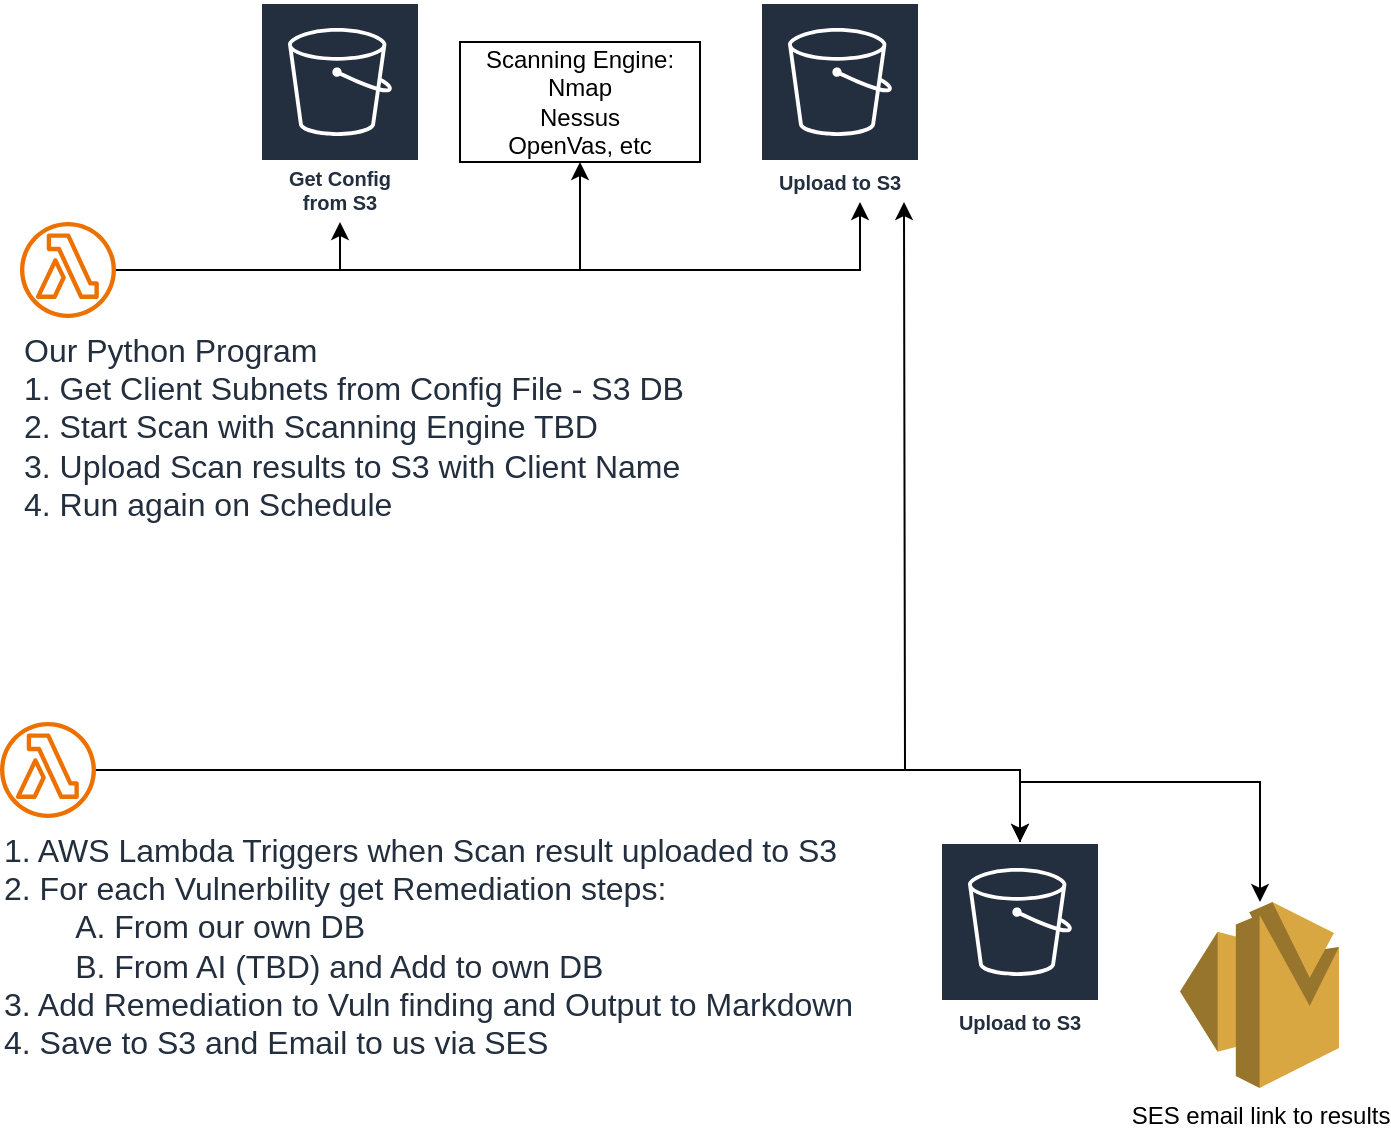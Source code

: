 <mxfile version="23.1.2" type="github">
  <diagram name="Page-1" id="qpEaUm2b9jLKQRohAXYj">
    <mxGraphModel dx="918" dy="614" grid="1" gridSize="10" guides="1" tooltips="1" connect="1" arrows="1" fold="1" page="1" pageScale="1" pageWidth="850" pageHeight="1100" math="0" shadow="0">
      <root>
        <mxCell id="0" />
        <mxCell id="1" parent="0" />
        <mxCell id="An3vtErgmfCBsxDeehYe-3" value="Scanning Engine:&lt;br&gt;Nmap&lt;br&gt;Nessus&lt;br&gt;OpenVas, etc" style="rounded=0;whiteSpace=wrap;html=1;" vertex="1" parent="1">
          <mxGeometry x="350" y="150" width="120" height="60" as="geometry" />
        </mxCell>
        <mxCell id="An3vtErgmfCBsxDeehYe-5" style="edgeStyle=orthogonalEdgeStyle;rounded=0;orthogonalLoop=1;jettySize=auto;html=1;" edge="1" parent="1" source="An3vtErgmfCBsxDeehYe-4" target="An3vtErgmfCBsxDeehYe-3">
          <mxGeometry relative="1" as="geometry" />
        </mxCell>
        <mxCell id="An3vtErgmfCBsxDeehYe-8" style="edgeStyle=orthogonalEdgeStyle;rounded=0;orthogonalLoop=1;jettySize=auto;html=1;" edge="1" parent="1" source="An3vtErgmfCBsxDeehYe-4" target="An3vtErgmfCBsxDeehYe-6">
          <mxGeometry relative="1" as="geometry">
            <Array as="points">
              <mxPoint x="290" y="264" />
            </Array>
          </mxGeometry>
        </mxCell>
        <mxCell id="An3vtErgmfCBsxDeehYe-9" style="edgeStyle=orthogonalEdgeStyle;rounded=0;orthogonalLoop=1;jettySize=auto;html=1;" edge="1" parent="1" source="An3vtErgmfCBsxDeehYe-4" target="An3vtErgmfCBsxDeehYe-7">
          <mxGeometry relative="1" as="geometry">
            <Array as="points">
              <mxPoint x="550" y="264" />
            </Array>
          </mxGeometry>
        </mxCell>
        <mxCell id="An3vtErgmfCBsxDeehYe-4" value="Our Python Program&lt;br style=&quot;font-size: 16px;&quot;&gt;1. Get Client Subnets from Config File - S3 DB&lt;br style=&quot;font-size: 16px;&quot;&gt;2. Start Scan with Scanning Engine TBD&lt;br style=&quot;font-size: 16px;&quot;&gt;3. Upload Scan results to S3 with Client Name&lt;br style=&quot;font-size: 16px;&quot;&gt;4. Run again on Schedule" style="sketch=0;outlineConnect=0;fontColor=#232F3E;gradientColor=none;fillColor=#ED7100;strokeColor=none;dashed=0;verticalLabelPosition=bottom;verticalAlign=top;align=left;html=1;fontSize=16;fontStyle=0;aspect=fixed;pointerEvents=1;shape=mxgraph.aws4.lambda_function;" vertex="1" parent="1">
          <mxGeometry x="130" y="240" width="48" height="48" as="geometry" />
        </mxCell>
        <mxCell id="An3vtErgmfCBsxDeehYe-6" value="Get Config from S3&lt;br&gt;" style="sketch=0;outlineConnect=0;fontColor=#232F3E;gradientColor=none;strokeColor=#ffffff;fillColor=#232F3E;dashed=0;verticalLabelPosition=middle;verticalAlign=bottom;align=center;html=1;whiteSpace=wrap;fontSize=10;fontStyle=1;spacing=3;shape=mxgraph.aws4.productIcon;prIcon=mxgraph.aws4.s3;" vertex="1" parent="1">
          <mxGeometry x="250" y="130" width="80" height="110" as="geometry" />
        </mxCell>
        <mxCell id="An3vtErgmfCBsxDeehYe-7" value="Upload to S3" style="sketch=0;outlineConnect=0;fontColor=#232F3E;gradientColor=none;strokeColor=#ffffff;fillColor=#232F3E;dashed=0;verticalLabelPosition=middle;verticalAlign=bottom;align=center;html=1;whiteSpace=wrap;fontSize=10;fontStyle=1;spacing=3;shape=mxgraph.aws4.productIcon;prIcon=mxgraph.aws4.s3;" vertex="1" parent="1">
          <mxGeometry x="500" y="130" width="80" height="100" as="geometry" />
        </mxCell>
        <mxCell id="An3vtErgmfCBsxDeehYe-12" style="edgeStyle=orthogonalEdgeStyle;rounded=0;orthogonalLoop=1;jettySize=auto;html=1;" edge="1" parent="1" source="An3vtErgmfCBsxDeehYe-11">
          <mxGeometry relative="1" as="geometry">
            <mxPoint x="199.999" y="514" as="sourcePoint" />
            <mxPoint x="572" y="230" as="targetPoint" />
          </mxGeometry>
        </mxCell>
        <mxCell id="An3vtErgmfCBsxDeehYe-14" style="edgeStyle=orthogonalEdgeStyle;rounded=0;orthogonalLoop=1;jettySize=auto;html=1;" edge="1" parent="1" source="An3vtErgmfCBsxDeehYe-11" target="An3vtErgmfCBsxDeehYe-13">
          <mxGeometry relative="1" as="geometry" />
        </mxCell>
        <mxCell id="An3vtErgmfCBsxDeehYe-16" style="edgeStyle=orthogonalEdgeStyle;rounded=0;orthogonalLoop=1;jettySize=auto;html=1;" edge="1" parent="1" source="An3vtErgmfCBsxDeehYe-13" target="An3vtErgmfCBsxDeehYe-15">
          <mxGeometry relative="1" as="geometry">
            <Array as="points">
              <mxPoint x="630" y="520" />
              <mxPoint x="750" y="520" />
            </Array>
          </mxGeometry>
        </mxCell>
        <mxCell id="An3vtErgmfCBsxDeehYe-11" value="1. AWS Lambda Triggers when Scan result uploaded to S3&lt;br&gt;2. For each Vulnerbility get Remediation steps:&lt;br&gt;&lt;span style=&quot;white-space: pre;&quot;&gt;&#x9;&lt;/span&gt;A. From our own DB&amp;nbsp;&lt;br&gt;&lt;span style=&quot;white-space: pre;&quot;&gt;&#x9;&lt;/span&gt;B. From AI (TBD) and Add to own DB&lt;br&gt;3. Add Remediation to Vuln finding and Output to Markdown&lt;br&gt;4. Save to S3 and Email to us via SES" style="sketch=0;outlineConnect=0;fontColor=#232F3E;gradientColor=none;fillColor=#ED7100;strokeColor=none;dashed=0;verticalLabelPosition=bottom;verticalAlign=top;align=left;html=1;fontSize=16;fontStyle=0;aspect=fixed;pointerEvents=1;shape=mxgraph.aws4.lambda_function;" vertex="1" parent="1">
          <mxGeometry x="120" y="490" width="48" height="48" as="geometry" />
        </mxCell>
        <mxCell id="An3vtErgmfCBsxDeehYe-15" value="SES email link to results&lt;br&gt;" style="outlineConnect=0;dashed=0;verticalLabelPosition=bottom;verticalAlign=top;align=center;html=1;shape=mxgraph.aws3.ses;fillColor=#D9A741;gradientColor=none;" vertex="1" parent="1">
          <mxGeometry x="710" y="580" width="79.5" height="93" as="geometry" />
        </mxCell>
        <mxCell id="An3vtErgmfCBsxDeehYe-17" value="" style="edgeStyle=orthogonalEdgeStyle;rounded=0;orthogonalLoop=1;jettySize=auto;html=1;" edge="1" parent="1" source="An3vtErgmfCBsxDeehYe-11" target="An3vtErgmfCBsxDeehYe-13">
          <mxGeometry relative="1" as="geometry">
            <mxPoint x="168" y="514" as="sourcePoint" />
            <mxPoint x="620" y="700" as="targetPoint" />
          </mxGeometry>
        </mxCell>
        <mxCell id="An3vtErgmfCBsxDeehYe-13" value="Upload to S3" style="sketch=0;outlineConnect=0;fontColor=#232F3E;gradientColor=none;strokeColor=#ffffff;fillColor=#232F3E;dashed=0;verticalLabelPosition=middle;verticalAlign=bottom;align=center;html=1;whiteSpace=wrap;fontSize=10;fontStyle=1;spacing=3;shape=mxgraph.aws4.productIcon;prIcon=mxgraph.aws4.s3;" vertex="1" parent="1">
          <mxGeometry x="590" y="550" width="80" height="100" as="geometry" />
        </mxCell>
      </root>
    </mxGraphModel>
  </diagram>
</mxfile>
